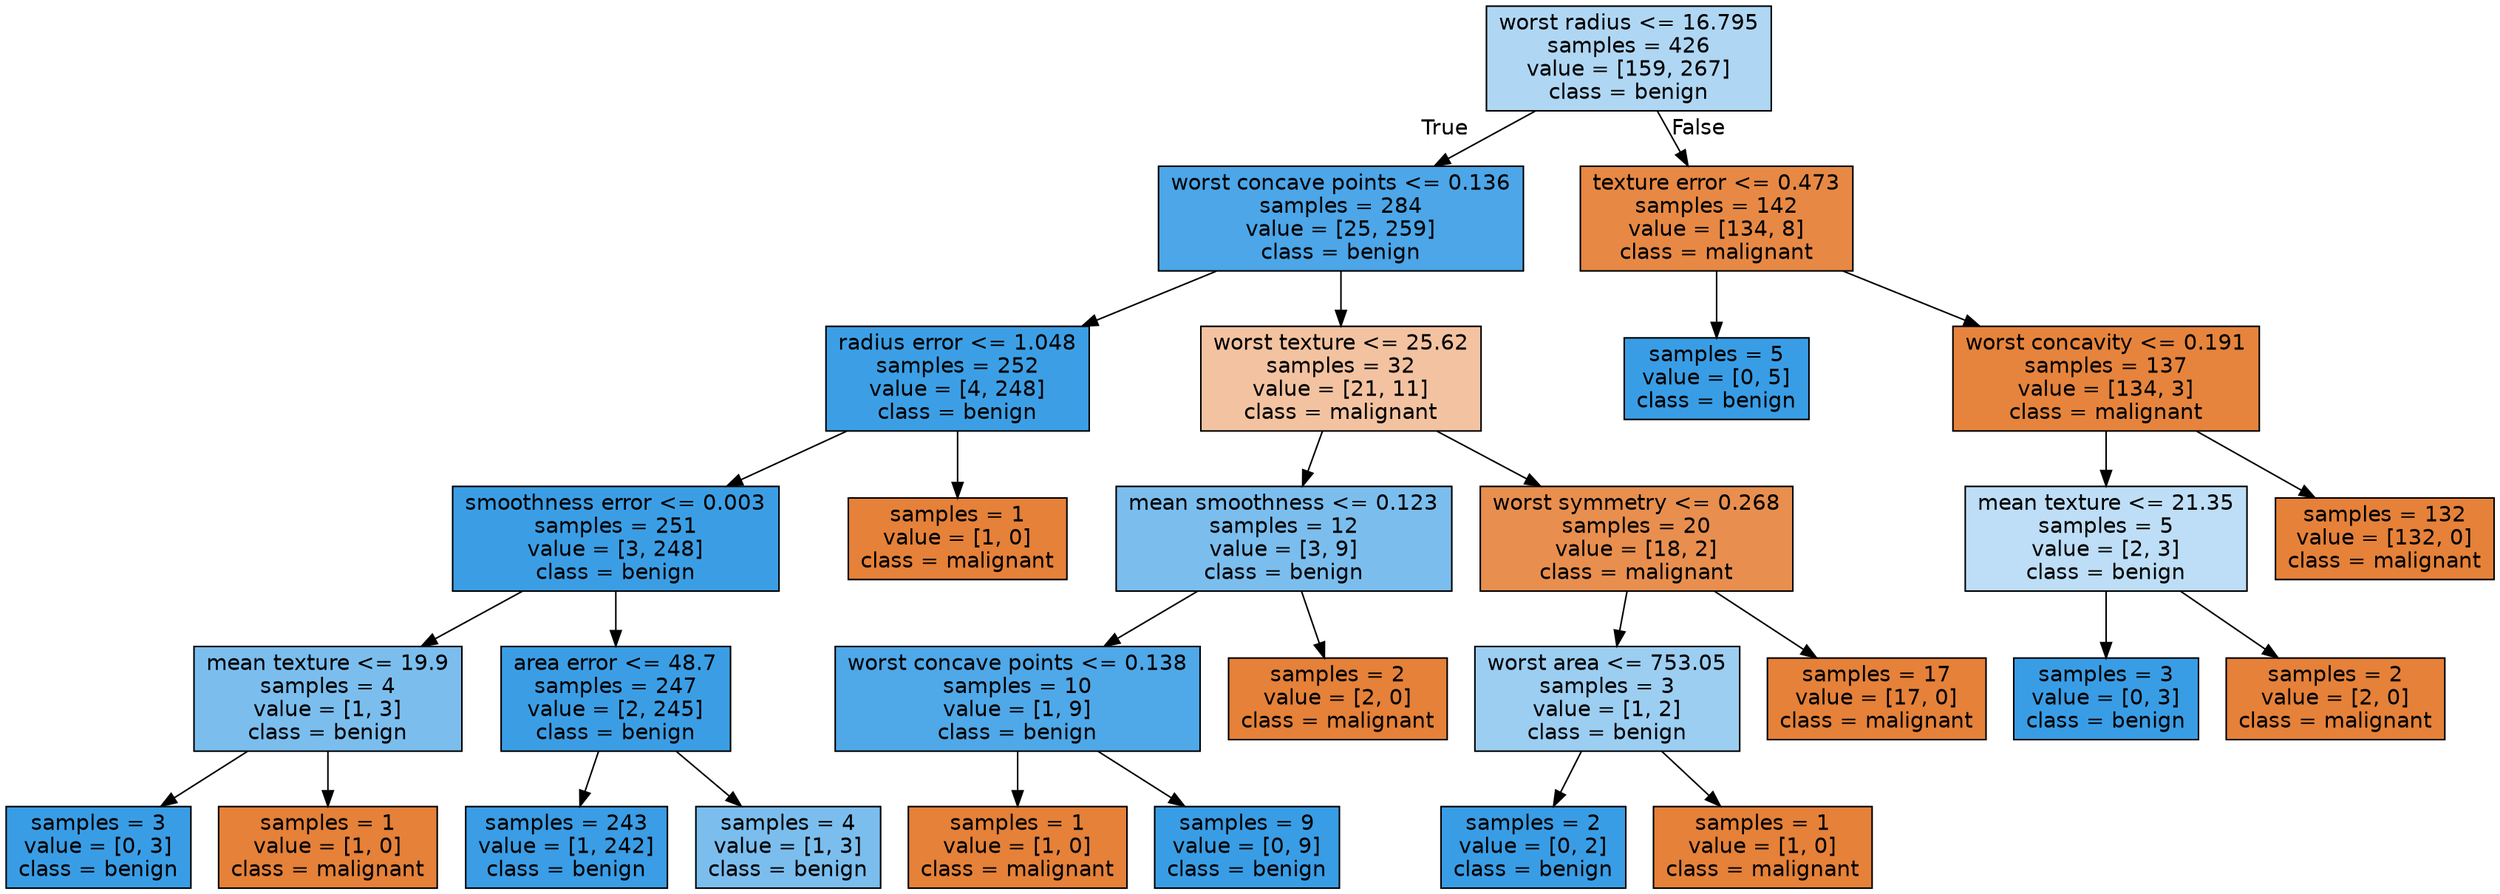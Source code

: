 digraph Tree {
node [shape=box, style="filled", color="black", fontname="helvetica"] ;
edge [fontname="helvetica"] ;
0 [label="worst radius <= 16.795\nsamples = 426\nvalue = [159, 267]\nclass = benign", fillcolor="#afd7f4"] ;
1 [label="worst concave points <= 0.136\nsamples = 284\nvalue = [25, 259]\nclass = benign", fillcolor="#4ca6e8"] ;
0 -> 1 [labeldistance=2.5, labelangle=45, headlabel="True"] ;
2 [label="radius error <= 1.048\nsamples = 252\nvalue = [4, 248]\nclass = benign", fillcolor="#3c9fe5"] ;
1 -> 2 ;
3 [label="smoothness error <= 0.003\nsamples = 251\nvalue = [3, 248]\nclass = benign", fillcolor="#3b9ee5"] ;
2 -> 3 ;
4 [label="mean texture <= 19.9\nsamples = 4\nvalue = [1, 3]\nclass = benign", fillcolor="#7bbeee"] ;
3 -> 4 ;
5 [label="samples = 3\nvalue = [0, 3]\nclass = benign", fillcolor="#399de5"] ;
4 -> 5 ;
6 [label="samples = 1\nvalue = [1, 0]\nclass = malignant", fillcolor="#e58139"] ;
4 -> 6 ;
7 [label="area error <= 48.7\nsamples = 247\nvalue = [2, 245]\nclass = benign", fillcolor="#3b9ee5"] ;
3 -> 7 ;
8 [label="samples = 243\nvalue = [1, 242]\nclass = benign", fillcolor="#3a9de5"] ;
7 -> 8 ;
9 [label="samples = 4\nvalue = [1, 3]\nclass = benign", fillcolor="#7bbeee"] ;
7 -> 9 ;
10 [label="samples = 1\nvalue = [1, 0]\nclass = malignant", fillcolor="#e58139"] ;
2 -> 10 ;
11 [label="worst texture <= 25.62\nsamples = 32\nvalue = [21, 11]\nclass = malignant", fillcolor="#f3c3a1"] ;
1 -> 11 ;
12 [label="mean smoothness <= 0.123\nsamples = 12\nvalue = [3, 9]\nclass = benign", fillcolor="#7bbeee"] ;
11 -> 12 ;
13 [label="worst concave points <= 0.138\nsamples = 10\nvalue = [1, 9]\nclass = benign", fillcolor="#4fa8e8"] ;
12 -> 13 ;
14 [label="samples = 1\nvalue = [1, 0]\nclass = malignant", fillcolor="#e58139"] ;
13 -> 14 ;
15 [label="samples = 9\nvalue = [0, 9]\nclass = benign", fillcolor="#399de5"] ;
13 -> 15 ;
16 [label="samples = 2\nvalue = [2, 0]\nclass = malignant", fillcolor="#e58139"] ;
12 -> 16 ;
17 [label="worst symmetry <= 0.268\nsamples = 20\nvalue = [18, 2]\nclass = malignant", fillcolor="#e88f4f"] ;
11 -> 17 ;
18 [label="worst area <= 753.05\nsamples = 3\nvalue = [1, 2]\nclass = benign", fillcolor="#9ccef2"] ;
17 -> 18 ;
19 [label="samples = 2\nvalue = [0, 2]\nclass = benign", fillcolor="#399de5"] ;
18 -> 19 ;
20 [label="samples = 1\nvalue = [1, 0]\nclass = malignant", fillcolor="#e58139"] ;
18 -> 20 ;
21 [label="samples = 17\nvalue = [17, 0]\nclass = malignant", fillcolor="#e58139"] ;
17 -> 21 ;
22 [label="texture error <= 0.473\nsamples = 142\nvalue = [134, 8]\nclass = malignant", fillcolor="#e78945"] ;
0 -> 22 [labeldistance=2.5, labelangle=-45, headlabel="False"] ;
23 [label="samples = 5\nvalue = [0, 5]\nclass = benign", fillcolor="#399de5"] ;
22 -> 23 ;
24 [label="worst concavity <= 0.191\nsamples = 137\nvalue = [134, 3]\nclass = malignant", fillcolor="#e6843d"] ;
22 -> 24 ;
25 [label="mean texture <= 21.35\nsamples = 5\nvalue = [2, 3]\nclass = benign", fillcolor="#bddef6"] ;
24 -> 25 ;
26 [label="samples = 3\nvalue = [0, 3]\nclass = benign", fillcolor="#399de5"] ;
25 -> 26 ;
27 [label="samples = 2\nvalue = [2, 0]\nclass = malignant", fillcolor="#e58139"] ;
25 -> 27 ;
28 [label="samples = 132\nvalue = [132, 0]\nclass = malignant", fillcolor="#e58139"] ;
24 -> 28 ;
}